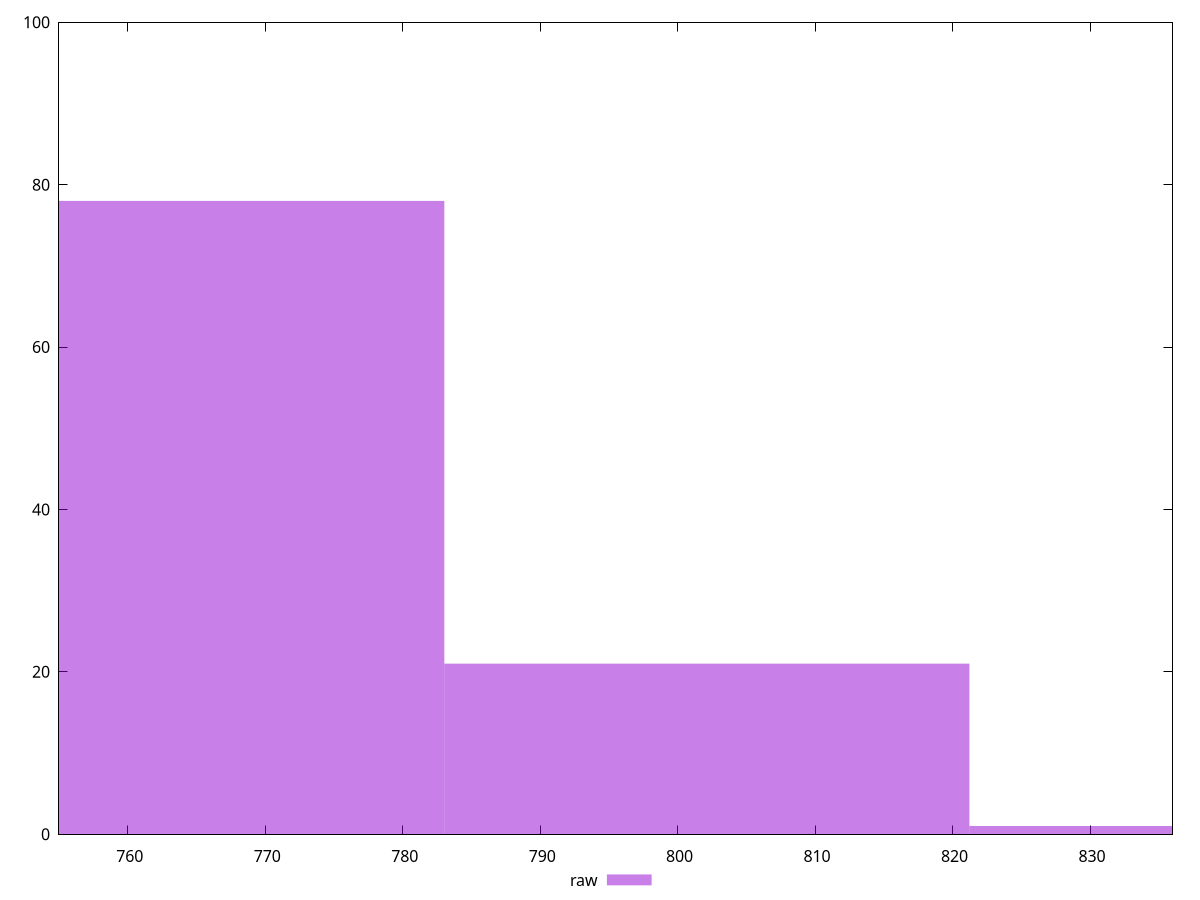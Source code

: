 reset

$raw <<EOF
840.3245886883642 1
763.9314442621493 78
802.1280164752568 21
EOF

set key outside below
set boxwidth 38.196572213107466
set xrange [755:836]
set yrange [0:100]
set trange [0:100]
set style fill transparent solid 0.5 noborder
set terminal svg size 640, 490 enhanced background rgb 'white'
set output "report_00018_2021-02-10T15-25-16.877Z/uses-rel-preload/samples/pages+cached+noadtech+nomedia/raw/histogram.svg"

plot $raw title "raw" with boxes

reset
